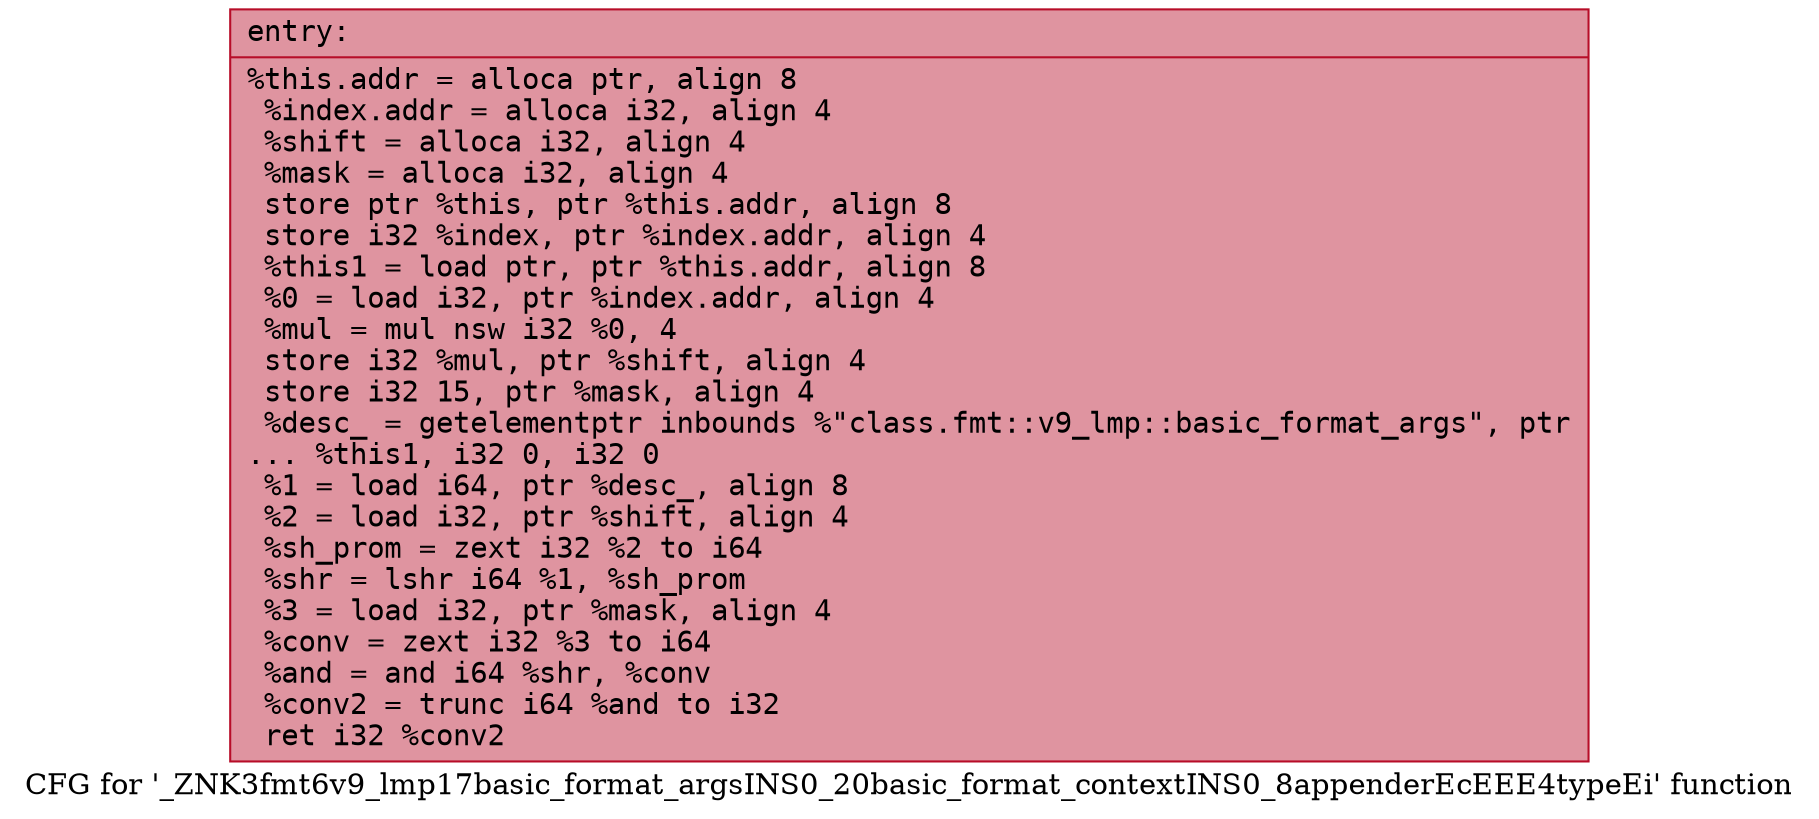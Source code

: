 digraph "CFG for '_ZNK3fmt6v9_lmp17basic_format_argsINS0_20basic_format_contextINS0_8appenderEcEEE4typeEi' function" {
	label="CFG for '_ZNK3fmt6v9_lmp17basic_format_argsINS0_20basic_format_contextINS0_8appenderEcEEE4typeEi' function";

	Node0x556bfeb2e780 [shape=record,color="#b70d28ff", style=filled, fillcolor="#b70d2870" fontname="Courier",label="{entry:\l|  %this.addr = alloca ptr, align 8\l  %index.addr = alloca i32, align 4\l  %shift = alloca i32, align 4\l  %mask = alloca i32, align 4\l  store ptr %this, ptr %this.addr, align 8\l  store i32 %index, ptr %index.addr, align 4\l  %this1 = load ptr, ptr %this.addr, align 8\l  %0 = load i32, ptr %index.addr, align 4\l  %mul = mul nsw i32 %0, 4\l  store i32 %mul, ptr %shift, align 4\l  store i32 15, ptr %mask, align 4\l  %desc_ = getelementptr inbounds %\"class.fmt::v9_lmp::basic_format_args\", ptr\l... %this1, i32 0, i32 0\l  %1 = load i64, ptr %desc_, align 8\l  %2 = load i32, ptr %shift, align 4\l  %sh_prom = zext i32 %2 to i64\l  %shr = lshr i64 %1, %sh_prom\l  %3 = load i32, ptr %mask, align 4\l  %conv = zext i32 %3 to i64\l  %and = and i64 %shr, %conv\l  %conv2 = trunc i64 %and to i32\l  ret i32 %conv2\l}"];
}
